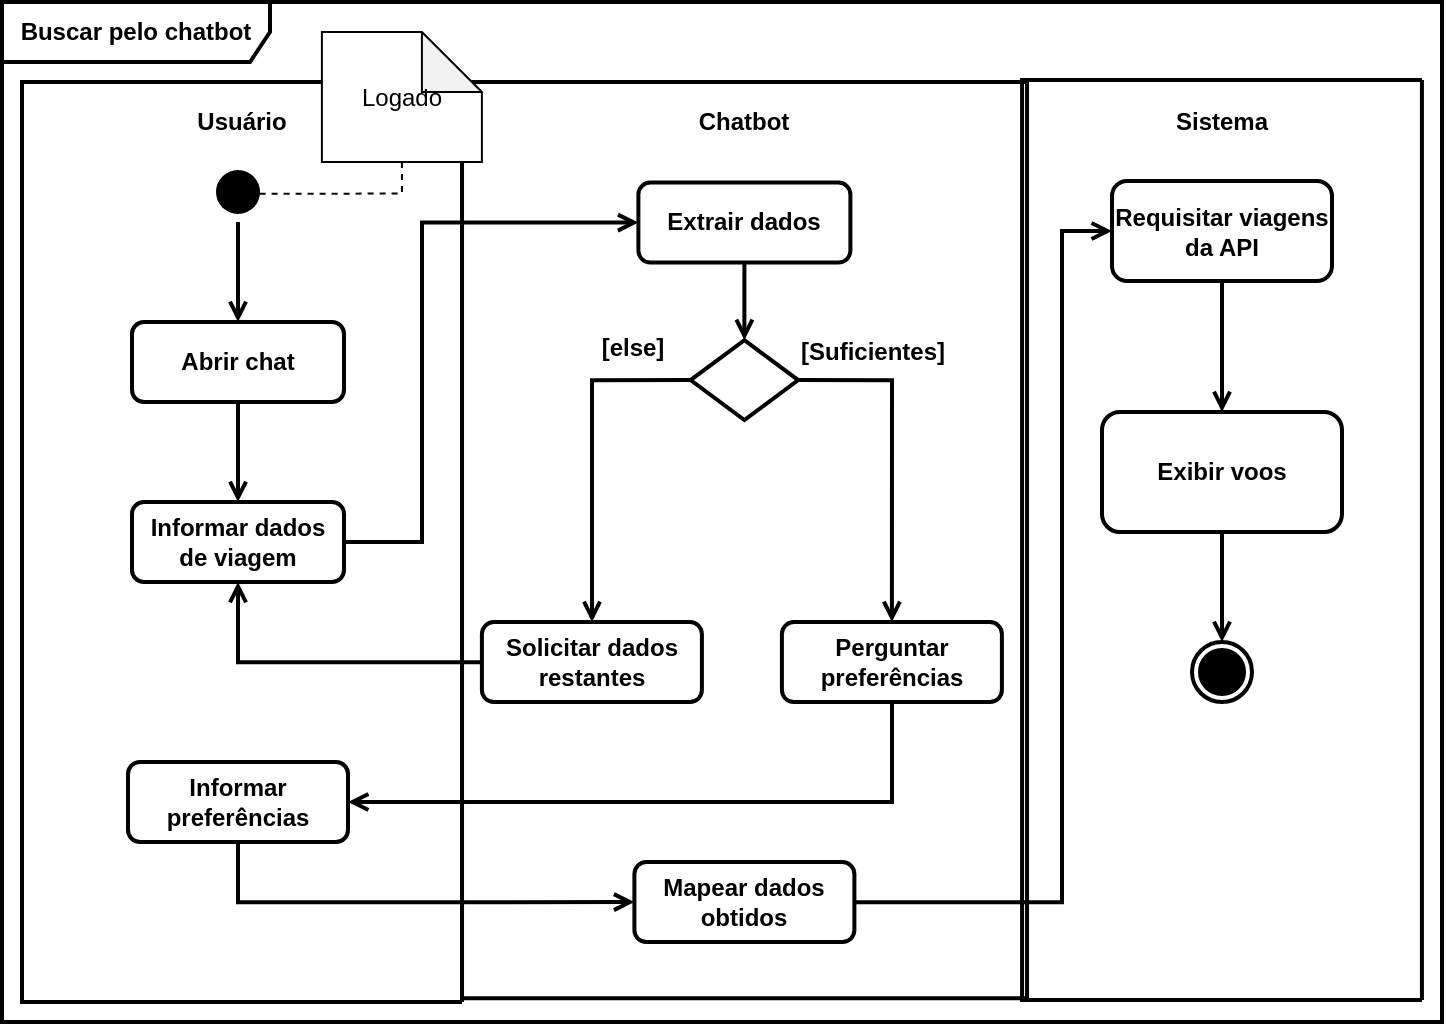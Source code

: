 <mxfile version="27.1.4">
  <diagram name="Página-1" id="kBP957A2J3kfMbmUTeyo">
    <mxGraphModel grid="1" page="1" gridSize="10" guides="1" tooltips="1" connect="1" arrows="1" fold="1" pageScale="1" pageWidth="827" pageHeight="1169" math="0" shadow="0">
      <root>
        <mxCell id="0" />
        <mxCell id="1" parent="0" />
        <mxCell id="nhrIoASKa4MTn0lQ22ma-25" value="" style="swimlane;startSize=0;rotation=90;strokeWidth=2;fontStyle=1;container=0;" vertex="1" parent="1">
          <mxGeometry x="1212.2" y="447.81" width="458.12" height="282.5" as="geometry" />
        </mxCell>
        <mxCell id="nhrIoASKa4MTn0lQ22ma-46" value="" style="rhombus;whiteSpace=wrap;html=1;strokeWidth=2;fontStyle=1;container=0;" vertex="1" parent="nhrIoASKa4MTn0lQ22ma-25">
          <mxGeometry x="202.1" y="41.28" width="53.8" height="39.94" as="geometry" />
        </mxCell>
        <mxCell id="nhrIoASKa4MTn0lQ22ma-60" value="[Suficientes]" style="text;html=1;align=center;verticalAlign=middle;resizable=0;points=[];autosize=1;strokeWidth=2;fontStyle=1;container=0;" vertex="1" parent="nhrIoASKa4MTn0lQ22ma-25">
          <mxGeometry x="247.8" y="32.19" width="90" height="30" as="geometry" />
        </mxCell>
        <mxCell id="doxbXpHHYEow9vMhYFAN-5" value="[else]" style="text;html=1;align=center;verticalAlign=middle;resizable=0;points=[];autosize=1;strokeWidth=2;fontStyle=1;container=0;" vertex="1" parent="nhrIoASKa4MTn0lQ22ma-25">
          <mxGeometry x="147.8" y="30.19" width="50" height="30" as="geometry" />
        </mxCell>
        <mxCell id="nhrIoASKa4MTn0lQ22ma-6" value="" style="endArrow=none;dashed=1;html=1;dashPattern=1 3;strokeWidth=2;rounded=0;fontStyle=1" edge="1" parent="1">
          <mxGeometry width="50" height="50" relative="1" as="geometry">
            <mxPoint x="1624" y="480" as="sourcePoint" />
            <mxPoint x="1624" y="480" as="targetPoint" />
          </mxGeometry>
        </mxCell>
        <mxCell id="nhrIoASKa4MTn0lQ22ma-12" value="Buscar pelo chatbot" style="shape=umlFrame;whiteSpace=wrap;html=1;pointerEvents=0;width=134;height=30;strokeWidth=2;fontStyle=1" vertex="1" parent="1">
          <mxGeometry x="1070" y="320" width="720" height="510" as="geometry" />
        </mxCell>
        <mxCell id="nhrIoASKa4MTn0lQ22ma-19" value="" style="swimlane;startSize=0;rotation=90;strokeWidth=2;fontStyle=1;container=0;" vertex="1" parent="1">
          <mxGeometry x="960" y="480" width="460" height="220" as="geometry" />
        </mxCell>
        <mxCell id="qbUBkP9v_YfXXAEz5q2e-1" value="Logado" style="shape=note;whiteSpace=wrap;html=1;backgroundOutline=1;darkOpacity=0.05;" vertex="1" parent="nhrIoASKa4MTn0lQ22ma-19">
          <mxGeometry x="269.95" y="-145" width="80" height="65" as="geometry" />
        </mxCell>
        <mxCell id="nhrIoASKa4MTn0lQ22ma-45" style="edgeStyle=orthogonalEdgeStyle;rounded=0;orthogonalLoop=1;jettySize=auto;html=1;entryX=0;entryY=0.5;entryDx=0;entryDy=0;endArrow=open;endFill=0;strokeWidth=2;fontStyle=1" edge="1" parent="1" source="nhrIoASKa4MTn0lQ22ma-16" target="nhrIoASKa4MTn0lQ22ma-44">
          <mxGeometry relative="1" as="geometry">
            <Array as="points">
              <mxPoint x="1280" y="590" />
              <mxPoint x="1280" y="430" />
            </Array>
          </mxGeometry>
        </mxCell>
        <mxCell id="nhrIoASKa4MTn0lQ22ma-57" style="edgeStyle=orthogonalEdgeStyle;rounded=0;orthogonalLoop=1;jettySize=auto;html=1;entryX=0.5;entryY=1;entryDx=0;entryDy=0;endArrow=open;endFill=0;strokeWidth=2;fontStyle=1" edge="1" parent="1" source="nhrIoASKa4MTn0lQ22ma-54" target="nhrIoASKa4MTn0lQ22ma-16">
          <mxGeometry relative="1" as="geometry" />
        </mxCell>
        <mxCell id="nhrIoASKa4MTn0lQ22ma-62" style="edgeStyle=orthogonalEdgeStyle;rounded=0;orthogonalLoop=1;jettySize=auto;html=1;entryX=1;entryY=0.5;entryDx=0;entryDy=0;endArrow=open;endFill=0;strokeWidth=2;fontStyle=1" edge="1" parent="1" source="nhrIoASKa4MTn0lQ22ma-58" target="nhrIoASKa4MTn0lQ22ma-61">
          <mxGeometry relative="1" as="geometry">
            <Array as="points">
              <mxPoint x="1515" y="720" />
            </Array>
          </mxGeometry>
        </mxCell>
        <mxCell id="nhrIoASKa4MTn0lQ22ma-64" style="edgeStyle=orthogonalEdgeStyle;rounded=0;orthogonalLoop=1;jettySize=auto;html=1;entryX=0;entryY=0.5;entryDx=0;entryDy=0;endArrow=open;endFill=0;strokeWidth=2;fontStyle=1" edge="1" parent="1" source="nhrIoASKa4MTn0lQ22ma-61" target="nhrIoASKa4MTn0lQ22ma-63">
          <mxGeometry relative="1" as="geometry">
            <Array as="points">
              <mxPoint x="1188" y="770" />
            </Array>
          </mxGeometry>
        </mxCell>
        <mxCell id="nhrIoASKa4MTn0lQ22ma-77" value="" style="swimlane;startSize=0;rotation=90;strokeWidth=2;fontStyle=1;container=0;" vertex="1" parent="1">
          <mxGeometry x="1450" y="489.09" width="460" height="199.94" as="geometry" />
        </mxCell>
        <mxCell id="nhrIoASKa4MTn0lQ22ma-87" style="edgeStyle=orthogonalEdgeStyle;rounded=0;orthogonalLoop=1;jettySize=auto;html=1;entryX=0;entryY=0.5;entryDx=0;entryDy=0;strokeWidth=2;fontStyle=1;endArrow=open;endFill=0;" edge="1" parent="1" source="nhrIoASKa4MTn0lQ22ma-63" target="nhrIoASKa4MTn0lQ22ma-83">
          <mxGeometry relative="1" as="geometry">
            <Array as="points">
              <mxPoint x="1600" y="770" />
              <mxPoint x="1600" y="434" />
            </Array>
          </mxGeometry>
        </mxCell>
        <mxCell id="nhrIoASKa4MTn0lQ22ma-20" value="Usuário" style="text;html=1;align=center;verticalAlign=middle;whiteSpace=wrap;rounded=0;rotation=360;strokeWidth=2;fontStyle=1;container=0;" vertex="1" parent="1">
          <mxGeometry x="1160" y="365" width="60" height="30" as="geometry" />
        </mxCell>
        <mxCell id="nhrIoASKa4MTn0lQ22ma-41" style="edgeStyle=orthogonalEdgeStyle;rounded=0;orthogonalLoop=1;jettySize=auto;html=1;entryX=0.5;entryY=0;entryDx=0;entryDy=0;exitX=0.5;exitY=1;exitDx=0;exitDy=0;endArrow=open;endFill=0;strokeWidth=2;fontStyle=1" edge="1" parent="1" source="nhrIoASKa4MTn0lQ22ma-42" target="nhrIoASKa4MTn0lQ22ma-23">
          <mxGeometry relative="1" as="geometry">
            <mxPoint x="1188" y="430.0" as="sourcePoint" />
          </mxGeometry>
        </mxCell>
        <mxCell id="nhrIoASKa4MTn0lQ22ma-43" style="edgeStyle=orthogonalEdgeStyle;rounded=0;orthogonalLoop=1;jettySize=auto;html=1;entryX=0.5;entryY=0;entryDx=0;entryDy=0;endArrow=open;endFill=0;strokeWidth=2;fontStyle=1" edge="1" parent="1" source="nhrIoASKa4MTn0lQ22ma-23" target="nhrIoASKa4MTn0lQ22ma-16">
          <mxGeometry relative="1" as="geometry" />
        </mxCell>
        <mxCell id="nhrIoASKa4MTn0lQ22ma-23" value="Abrir chat" style="rounded=1;whiteSpace=wrap;html=1;rotation=0;strokeWidth=2;fontStyle=1;container=0;" vertex="1" parent="1">
          <mxGeometry x="1135" y="480" width="106" height="40" as="geometry" />
        </mxCell>
        <mxCell id="nhrIoASKa4MTn0lQ22ma-42" value="" style="ellipse;html=1;shape=startState;fillColor=light-dark(#000000,#000000);strokeColor=none;strokeWidth=2;fontStyle=1;container=0;" vertex="1" parent="1">
          <mxGeometry x="1173" y="400" width="30" height="30" as="geometry" />
        </mxCell>
        <mxCell id="nhrIoASKa4MTn0lQ22ma-16" value="Informar dados de viagem" style="rounded=1;whiteSpace=wrap;html=1;strokeWidth=2;fontStyle=1;container=0;" vertex="1" parent="1">
          <mxGeometry x="1135" y="570" width="106" height="40" as="geometry" />
        </mxCell>
        <mxCell id="nhrIoASKa4MTn0lQ22ma-61" value="Informar preferências" style="rounded=1;whiteSpace=wrap;html=1;strokeWidth=2;fontStyle=1;container=0;" vertex="1" parent="1">
          <mxGeometry x="1133" y="700" width="110" height="40" as="geometry" />
        </mxCell>
        <mxCell id="nhrIoASKa4MTn0lQ22ma-26" value="Chatbot" style="text;html=1;align=center;verticalAlign=middle;whiteSpace=wrap;rounded=0;rotation=360;strokeWidth=2;fontStyle=1;container=0;" vertex="1" parent="1">
          <mxGeometry x="1411.2" y="364.81" width="60" height="30" as="geometry" />
        </mxCell>
        <mxCell id="nhrIoASKa4MTn0lQ22ma-47" style="edgeStyle=orthogonalEdgeStyle;rounded=0;orthogonalLoop=1;jettySize=auto;html=1;entryX=0.5;entryY=0;entryDx=0;entryDy=0;endArrow=open;endFill=0;strokeWidth=2;fontStyle=1" edge="1" parent="1" source="nhrIoASKa4MTn0lQ22ma-44" target="nhrIoASKa4MTn0lQ22ma-46">
          <mxGeometry relative="1" as="geometry" />
        </mxCell>
        <mxCell id="nhrIoASKa4MTn0lQ22ma-44" value="Extrair dados" style="rounded=1;whiteSpace=wrap;html=1;strokeWidth=2;fontStyle=1;container=0;" vertex="1" parent="1">
          <mxGeometry x="1388.2" y="410.31" width="106" height="40" as="geometry" />
        </mxCell>
        <mxCell id="nhrIoASKa4MTn0lQ22ma-55" style="edgeStyle=orthogonalEdgeStyle;rounded=0;orthogonalLoop=1;jettySize=auto;html=1;exitX=0;exitY=0.5;exitDx=0;exitDy=0;endArrow=open;endFill=0;strokeWidth=2;fontStyle=1" edge="1" parent="1" source="nhrIoASKa4MTn0lQ22ma-46" target="nhrIoASKa4MTn0lQ22ma-54">
          <mxGeometry relative="1" as="geometry" />
        </mxCell>
        <mxCell id="nhrIoASKa4MTn0lQ22ma-59" style="edgeStyle=orthogonalEdgeStyle;rounded=0;orthogonalLoop=1;jettySize=auto;html=1;entryX=0.5;entryY=0;entryDx=0;entryDy=0;exitX=1;exitY=0.5;exitDx=0;exitDy=0;endArrow=open;endFill=0;strokeWidth=2;fontStyle=1" edge="1" parent="1" source="nhrIoASKa4MTn0lQ22ma-46" target="nhrIoASKa4MTn0lQ22ma-58">
          <mxGeometry relative="1" as="geometry" />
        </mxCell>
        <mxCell id="nhrIoASKa4MTn0lQ22ma-54" value="Solicitar dados restantes" style="rounded=1;whiteSpace=wrap;html=1;strokeWidth=2;fontStyle=1;container=0;" vertex="1" parent="1">
          <mxGeometry x="1309.95" y="630.06" width="110" height="40" as="geometry" />
        </mxCell>
        <mxCell id="nhrIoASKa4MTn0lQ22ma-58" value="Perguntar preferências" style="rounded=1;whiteSpace=wrap;html=1;strokeWidth=2;fontStyle=1;container=0;" vertex="1" parent="1">
          <mxGeometry x="1459.95" y="630.06" width="110" height="40" as="geometry" />
        </mxCell>
        <mxCell id="nhrIoASKa4MTn0lQ22ma-63" value="Mapear dados obtidos" style="rounded=1;whiteSpace=wrap;html=1;strokeWidth=2;fontStyle=1;container=0;" vertex="1" parent="1">
          <mxGeometry x="1386.2" y="750.06" width="110" height="40" as="geometry" />
        </mxCell>
        <mxCell id="nhrIoASKa4MTn0lQ22ma-78" value="Sistema" style="text;html=1;align=center;verticalAlign=middle;whiteSpace=wrap;rounded=0;rotation=360;strokeWidth=2;fontStyle=1;container=0;" vertex="1" parent="1">
          <mxGeometry x="1650" y="365" width="60" height="30" as="geometry" />
        </mxCell>
        <mxCell id="nhrIoASKa4MTn0lQ22ma-88" style="edgeStyle=orthogonalEdgeStyle;rounded=0;orthogonalLoop=1;jettySize=auto;html=1;entryX=0.5;entryY=0;entryDx=0;entryDy=0;strokeWidth=2;fontStyle=1;endArrow=open;endFill=0;" edge="1" parent="1" source="nhrIoASKa4MTn0lQ22ma-83" target="nhrIoASKa4MTn0lQ22ma-84">
          <mxGeometry relative="1" as="geometry" />
        </mxCell>
        <mxCell id="nhrIoASKa4MTn0lQ22ma-83" value="Requisitar viagens da API" style="rounded=1;whiteSpace=wrap;html=1;strokeWidth=2;fontStyle=1;container=0;" vertex="1" parent="1">
          <mxGeometry x="1625" y="409.5" width="110" height="50" as="geometry" />
        </mxCell>
        <mxCell id="nhrIoASKa4MTn0lQ22ma-89" style="edgeStyle=orthogonalEdgeStyle;rounded=0;orthogonalLoop=1;jettySize=auto;html=1;entryX=0.5;entryY=0;entryDx=0;entryDy=0;strokeWidth=2;fontStyle=1;endArrow=open;endFill=0;" edge="1" parent="1" source="nhrIoASKa4MTn0lQ22ma-84" target="nhrIoASKa4MTn0lQ22ma-86">
          <mxGeometry relative="1" as="geometry" />
        </mxCell>
        <mxCell id="nhrIoASKa4MTn0lQ22ma-84" value="Exibir voos" style="whiteSpace=wrap;html=1;rounded=1;strokeWidth=2;fontStyle=1;container=0;" vertex="1" parent="1">
          <mxGeometry x="1620" y="525" width="120" height="60" as="geometry" />
        </mxCell>
        <mxCell id="nhrIoASKa4MTn0lQ22ma-86" value="" style="ellipse;html=1;shape=endState;fillColor=light-dark(#000000,#000000);strokeColor=default;strokeWidth=2;fontStyle=1;container=0;" vertex="1" parent="1">
          <mxGeometry x="1665" y="640" width="30" height="30" as="geometry" />
        </mxCell>
        <mxCell id="qbUBkP9v_YfXXAEz5q2e-2" style="edgeStyle=orthogonalEdgeStyle;rounded=0;orthogonalLoop=1;jettySize=auto;html=1;exitX=0.5;exitY=1;exitDx=0;exitDy=0;exitPerimeter=0;entryX=0.824;entryY=0.528;entryDx=0;entryDy=0;entryPerimeter=0;endArrow=none;startFill=0;dashed=1;" edge="1" parent="1" source="qbUBkP9v_YfXXAEz5q2e-1" target="nhrIoASKa4MTn0lQ22ma-42">
          <mxGeometry relative="1" as="geometry">
            <Array as="points">
              <mxPoint x="1270" y="416" />
            </Array>
          </mxGeometry>
        </mxCell>
      </root>
    </mxGraphModel>
  </diagram>
</mxfile>
